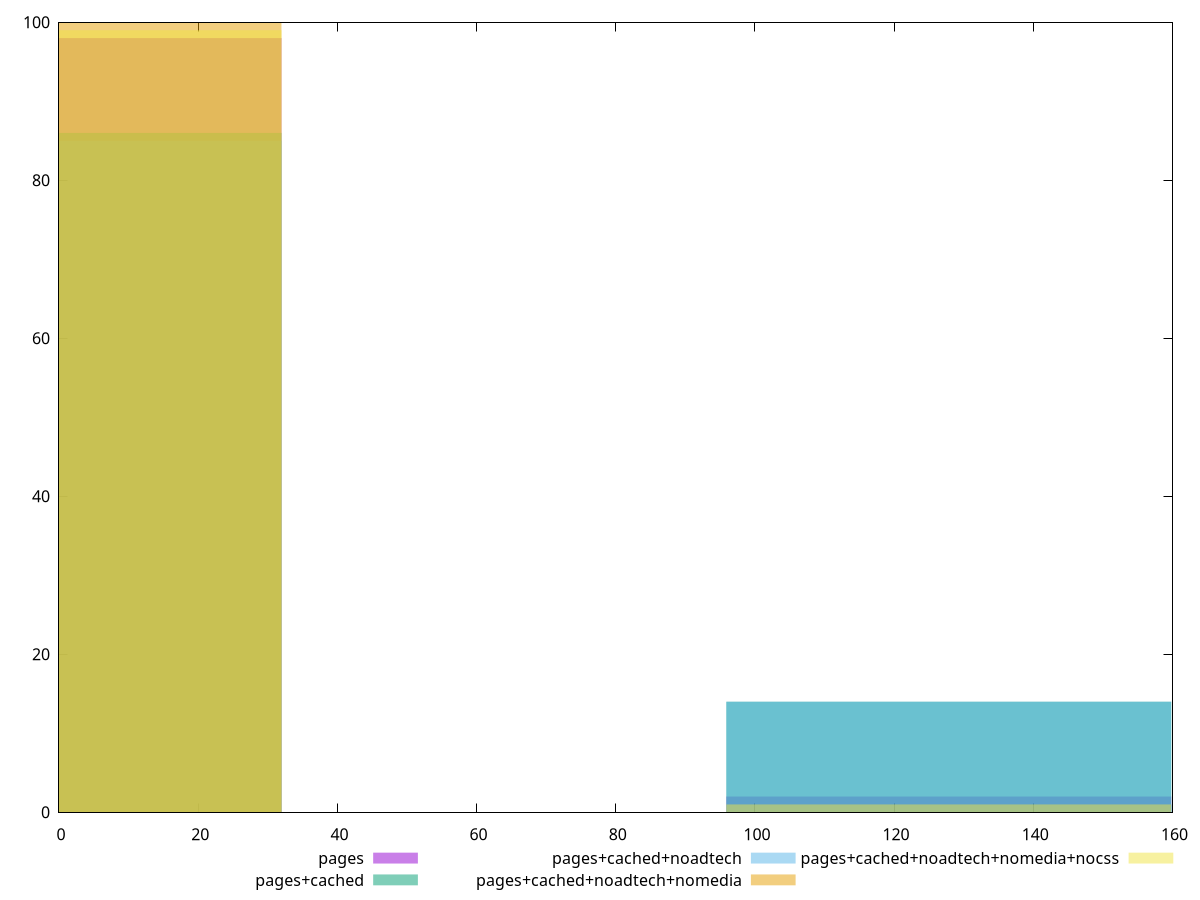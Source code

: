reset

$pages <<EOF
0 98
127.8561831994023 2
EOF

$pagesCached <<EOF
0 86
127.8561831994023 14
EOF

$pagesCachedNoadtech <<EOF
0 85
127.8561831994023 14
191.78427479910346 1
EOF

$pagesCachedNoadtechNomedia <<EOF
0 100
EOF

$pagesCachedNoadtechNomediaNocss <<EOF
0 99
127.8561831994023 1
EOF

set key outside below
set boxwidth 63.92809159970115
set xrange [0:160]
set yrange [0:100]
set trange [0:100]
set style fill transparent solid 0.5 noborder
set terminal svg size 640, 530 enhanced background rgb 'white'
set output "report_00018_2021-02-10T15-25-16.877Z/unminified-javascript/comparison/histogram/all_raw.svg"

plot $pages title "pages" with boxes, \
     $pagesCached title "pages+cached" with boxes, \
     $pagesCachedNoadtech title "pages+cached+noadtech" with boxes, \
     $pagesCachedNoadtechNomedia title "pages+cached+noadtech+nomedia" with boxes, \
     $pagesCachedNoadtechNomediaNocss title "pages+cached+noadtech+nomedia+nocss" with boxes

reset
